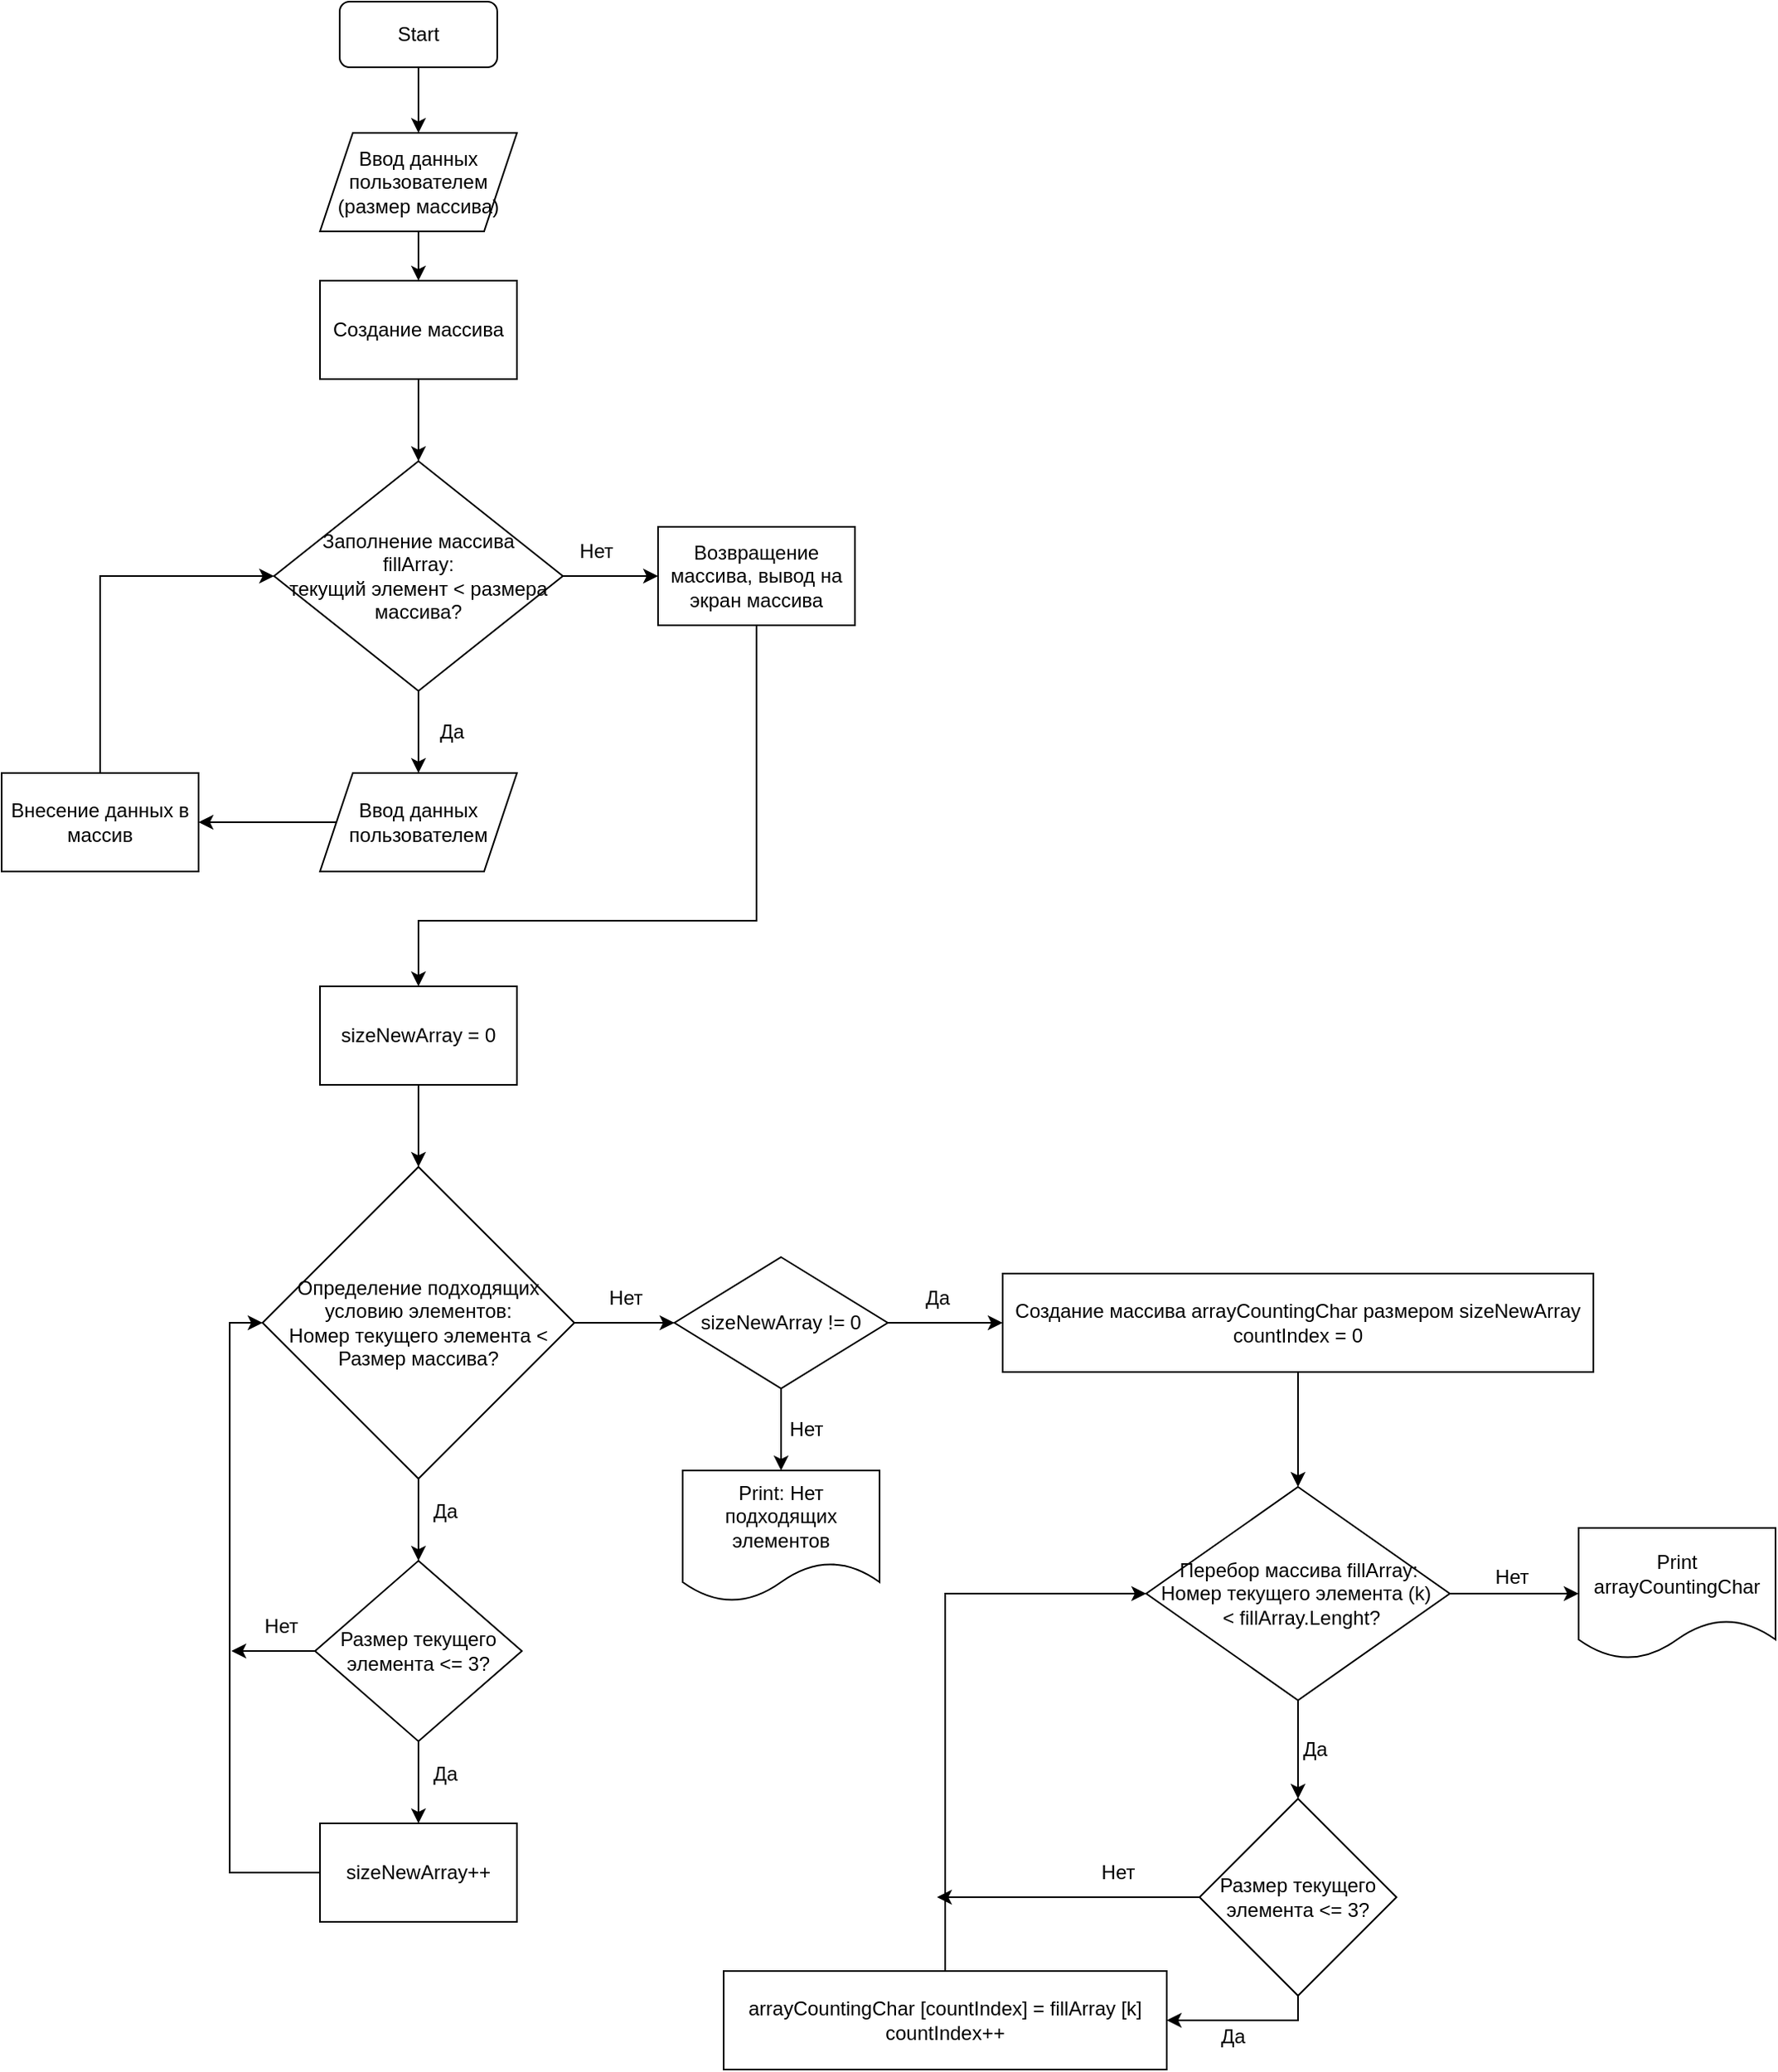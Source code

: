 <mxfile version="20.4.0" type="device"><diagram id="SYd5r8KM1CGLXnY2hFkp" name="Страница 1"><mxGraphModel dx="1374" dy="789" grid="1" gridSize="10" guides="1" tooltips="1" connect="1" arrows="1" fold="1" page="1" pageScale="1" pageWidth="827" pageHeight="1169" math="0" shadow="0"><root><mxCell id="0"/><mxCell id="1" parent="0"/><mxCell id="PkArpUOCBXpBkUpm4SvB-5" style="edgeStyle=orthogonalEdgeStyle;rounded=0;orthogonalLoop=1;jettySize=auto;html=1;entryX=0.5;entryY=0;entryDx=0;entryDy=0;" edge="1" parent="1" source="PkArpUOCBXpBkUpm4SvB-1" target="PkArpUOCBXpBkUpm4SvB-3"><mxGeometry relative="1" as="geometry"/></mxCell><mxCell id="PkArpUOCBXpBkUpm4SvB-1" value="Start" style="rounded=1;whiteSpace=wrap;html=1;" vertex="1" parent="1"><mxGeometry x="366" y="10" width="96" height="40" as="geometry"/></mxCell><mxCell id="PkArpUOCBXpBkUpm4SvB-8" style="edgeStyle=orthogonalEdgeStyle;rounded=0;orthogonalLoop=1;jettySize=auto;html=1;entryX=0.5;entryY=0;entryDx=0;entryDy=0;" edge="1" parent="1" source="PkArpUOCBXpBkUpm4SvB-2" target="PkArpUOCBXpBkUpm4SvB-7"><mxGeometry relative="1" as="geometry"/></mxCell><mxCell id="PkArpUOCBXpBkUpm4SvB-2" value="Создание массива" style="rounded=0;whiteSpace=wrap;html=1;" vertex="1" parent="1"><mxGeometry x="354" y="180" width="120" height="60" as="geometry"/></mxCell><mxCell id="PkArpUOCBXpBkUpm4SvB-6" style="edgeStyle=orthogonalEdgeStyle;rounded=0;orthogonalLoop=1;jettySize=auto;html=1;entryX=0.5;entryY=0;entryDx=0;entryDy=0;" edge="1" parent="1" source="PkArpUOCBXpBkUpm4SvB-3" target="PkArpUOCBXpBkUpm4SvB-2"><mxGeometry relative="1" as="geometry"/></mxCell><mxCell id="PkArpUOCBXpBkUpm4SvB-3" value="Ввод данных пользователем (размер массива)" style="shape=parallelogram;perimeter=parallelogramPerimeter;whiteSpace=wrap;html=1;fixedSize=1;" vertex="1" parent="1"><mxGeometry x="354" y="90" width="120" height="60" as="geometry"/></mxCell><mxCell id="PkArpUOCBXpBkUpm4SvB-12" style="edgeStyle=orthogonalEdgeStyle;rounded=0;orthogonalLoop=1;jettySize=auto;html=1;entryX=0.5;entryY=0;entryDx=0;entryDy=0;" edge="1" parent="1" source="PkArpUOCBXpBkUpm4SvB-7" target="PkArpUOCBXpBkUpm4SvB-9"><mxGeometry relative="1" as="geometry"/></mxCell><mxCell id="PkArpUOCBXpBkUpm4SvB-18" style="edgeStyle=orthogonalEdgeStyle;rounded=0;orthogonalLoop=1;jettySize=auto;html=1;entryX=0;entryY=0.5;entryDx=0;entryDy=0;" edge="1" parent="1" source="PkArpUOCBXpBkUpm4SvB-7" target="PkArpUOCBXpBkUpm4SvB-17"><mxGeometry relative="1" as="geometry"/></mxCell><mxCell id="PkArpUOCBXpBkUpm4SvB-7" value="Заполнение массива &lt;br&gt;fillArray:&lt;br&gt;текущий элемент &amp;lt; размера массива?" style="rhombus;whiteSpace=wrap;html=1;" vertex="1" parent="1"><mxGeometry x="326" y="290" width="176" height="140" as="geometry"/></mxCell><mxCell id="PkArpUOCBXpBkUpm4SvB-15" style="edgeStyle=orthogonalEdgeStyle;rounded=0;orthogonalLoop=1;jettySize=auto;html=1;entryX=1;entryY=0.5;entryDx=0;entryDy=0;" edge="1" parent="1" source="PkArpUOCBXpBkUpm4SvB-9" target="PkArpUOCBXpBkUpm4SvB-14"><mxGeometry relative="1" as="geometry"/></mxCell><mxCell id="PkArpUOCBXpBkUpm4SvB-9" value="Ввод данных пользователем" style="shape=parallelogram;perimeter=parallelogramPerimeter;whiteSpace=wrap;html=1;fixedSize=1;" vertex="1" parent="1"><mxGeometry x="354" y="480" width="120" height="60" as="geometry"/></mxCell><mxCell id="PkArpUOCBXpBkUpm4SvB-13" value="Да" style="text;html=1;align=center;verticalAlign=middle;resizable=0;points=[];autosize=1;strokeColor=none;fillColor=none;" vertex="1" parent="1"><mxGeometry x="414" y="440" width="40" height="30" as="geometry"/></mxCell><mxCell id="PkArpUOCBXpBkUpm4SvB-16" style="edgeStyle=orthogonalEdgeStyle;rounded=0;orthogonalLoop=1;jettySize=auto;html=1;entryX=0;entryY=0.5;entryDx=0;entryDy=0;" edge="1" parent="1" source="PkArpUOCBXpBkUpm4SvB-14" target="PkArpUOCBXpBkUpm4SvB-7"><mxGeometry relative="1" as="geometry"><Array as="points"><mxPoint x="220" y="360"/></Array></mxGeometry></mxCell><mxCell id="PkArpUOCBXpBkUpm4SvB-14" value="Внесение данных в массив" style="rounded=0;whiteSpace=wrap;html=1;" vertex="1" parent="1"><mxGeometry x="160" y="480" width="120" height="60" as="geometry"/></mxCell><mxCell id="PkArpUOCBXpBkUpm4SvB-22" style="edgeStyle=orthogonalEdgeStyle;rounded=0;orthogonalLoop=1;jettySize=auto;html=1;entryX=0.5;entryY=0;entryDx=0;entryDy=0;" edge="1" parent="1" source="PkArpUOCBXpBkUpm4SvB-17" target="PkArpUOCBXpBkUpm4SvB-21"><mxGeometry relative="1" as="geometry"><Array as="points"><mxPoint x="620" y="570"/><mxPoint x="414" y="570"/></Array></mxGeometry></mxCell><mxCell id="PkArpUOCBXpBkUpm4SvB-17" value="Возвращение массива, вывод на экран массива" style="rounded=0;whiteSpace=wrap;html=1;" vertex="1" parent="1"><mxGeometry x="560" y="330" width="120" height="60" as="geometry"/></mxCell><mxCell id="PkArpUOCBXpBkUpm4SvB-19" value="Нет" style="text;html=1;align=center;verticalAlign=middle;resizable=0;points=[];autosize=1;strokeColor=none;fillColor=none;" vertex="1" parent="1"><mxGeometry x="502" y="330" width="40" height="30" as="geometry"/></mxCell><mxCell id="PkArpUOCBXpBkUpm4SvB-25" style="edgeStyle=orthogonalEdgeStyle;rounded=0;orthogonalLoop=1;jettySize=auto;html=1;entryX=0.5;entryY=0;entryDx=0;entryDy=0;" edge="1" parent="1" source="PkArpUOCBXpBkUpm4SvB-20" target="PkArpUOCBXpBkUpm4SvB-24"><mxGeometry relative="1" as="geometry"/></mxCell><mxCell id="PkArpUOCBXpBkUpm4SvB-35" style="edgeStyle=orthogonalEdgeStyle;rounded=0;orthogonalLoop=1;jettySize=auto;html=1;entryX=0;entryY=0.5;entryDx=0;entryDy=0;" edge="1" parent="1" source="PkArpUOCBXpBkUpm4SvB-20" target="PkArpUOCBXpBkUpm4SvB-34"><mxGeometry relative="1" as="geometry"/></mxCell><mxCell id="PkArpUOCBXpBkUpm4SvB-20" value="Определение подходящих условию элементов:&lt;br&gt;Номер текущего элемента &amp;lt; Размер массива?" style="rhombus;whiteSpace=wrap;html=1;" vertex="1" parent="1"><mxGeometry x="319" y="720" width="190" height="190" as="geometry"/></mxCell><mxCell id="PkArpUOCBXpBkUpm4SvB-23" style="edgeStyle=orthogonalEdgeStyle;rounded=0;orthogonalLoop=1;jettySize=auto;html=1;entryX=0.5;entryY=0;entryDx=0;entryDy=0;" edge="1" parent="1" source="PkArpUOCBXpBkUpm4SvB-21" target="PkArpUOCBXpBkUpm4SvB-20"><mxGeometry relative="1" as="geometry"/></mxCell><mxCell id="PkArpUOCBXpBkUpm4SvB-21" value="sizeNewArray = 0" style="rounded=0;whiteSpace=wrap;html=1;" vertex="1" parent="1"><mxGeometry x="354" y="610" width="120" height="60" as="geometry"/></mxCell><mxCell id="PkArpUOCBXpBkUpm4SvB-28" style="edgeStyle=orthogonalEdgeStyle;rounded=0;orthogonalLoop=1;jettySize=auto;html=1;entryX=0.5;entryY=0;entryDx=0;entryDy=0;" edge="1" parent="1" source="PkArpUOCBXpBkUpm4SvB-24" target="PkArpUOCBXpBkUpm4SvB-27"><mxGeometry relative="1" as="geometry"/></mxCell><mxCell id="PkArpUOCBXpBkUpm4SvB-30" style="edgeStyle=orthogonalEdgeStyle;rounded=0;orthogonalLoop=1;jettySize=auto;html=1;" edge="1" parent="1" source="PkArpUOCBXpBkUpm4SvB-24"><mxGeometry relative="1" as="geometry"><mxPoint x="300" y="1015" as="targetPoint"/></mxGeometry></mxCell><mxCell id="PkArpUOCBXpBkUpm4SvB-24" value="Размер текущего элемента &amp;lt;= 3?" style="rhombus;whiteSpace=wrap;html=1;" vertex="1" parent="1"><mxGeometry x="351" y="960" width="126" height="110" as="geometry"/></mxCell><mxCell id="PkArpUOCBXpBkUpm4SvB-26" value="Да" style="text;html=1;align=center;verticalAlign=middle;resizable=0;points=[];autosize=1;strokeColor=none;fillColor=none;" vertex="1" parent="1"><mxGeometry x="410" y="915" width="40" height="30" as="geometry"/></mxCell><mxCell id="PkArpUOCBXpBkUpm4SvB-29" style="edgeStyle=orthogonalEdgeStyle;rounded=0;orthogonalLoop=1;jettySize=auto;html=1;entryX=0;entryY=0.5;entryDx=0;entryDy=0;" edge="1" parent="1" source="PkArpUOCBXpBkUpm4SvB-27" target="PkArpUOCBXpBkUpm4SvB-20"><mxGeometry relative="1" as="geometry"><Array as="points"><mxPoint x="299" y="1150"/><mxPoint x="299" y="815"/></Array></mxGeometry></mxCell><mxCell id="PkArpUOCBXpBkUpm4SvB-27" value="sizeNewArray++" style="rounded=0;whiteSpace=wrap;html=1;" vertex="1" parent="1"><mxGeometry x="354" y="1120" width="120" height="60" as="geometry"/></mxCell><mxCell id="PkArpUOCBXpBkUpm4SvB-31" value="Да" style="text;html=1;align=center;verticalAlign=middle;resizable=0;points=[];autosize=1;strokeColor=none;fillColor=none;" vertex="1" parent="1"><mxGeometry x="410" y="1075" width="40" height="30" as="geometry"/></mxCell><mxCell id="PkArpUOCBXpBkUpm4SvB-32" value="Нет" style="text;html=1;align=center;verticalAlign=middle;resizable=0;points=[];autosize=1;strokeColor=none;fillColor=none;" vertex="1" parent="1"><mxGeometry x="310" y="985" width="40" height="30" as="geometry"/></mxCell><mxCell id="PkArpUOCBXpBkUpm4SvB-39" style="edgeStyle=orthogonalEdgeStyle;rounded=0;orthogonalLoop=1;jettySize=auto;html=1;entryX=0.5;entryY=0;entryDx=0;entryDy=0;" edge="1" parent="1" source="PkArpUOCBXpBkUpm4SvB-34" target="PkArpUOCBXpBkUpm4SvB-38"><mxGeometry relative="1" as="geometry"/></mxCell><mxCell id="PkArpUOCBXpBkUpm4SvB-43" style="edgeStyle=orthogonalEdgeStyle;rounded=0;orthogonalLoop=1;jettySize=auto;html=1;entryX=0;entryY=0.5;entryDx=0;entryDy=0;" edge="1" parent="1" source="PkArpUOCBXpBkUpm4SvB-34" target="PkArpUOCBXpBkUpm4SvB-42"><mxGeometry relative="1" as="geometry"/></mxCell><mxCell id="PkArpUOCBXpBkUpm4SvB-34" value="sizeNewArray != 0" style="rhombus;whiteSpace=wrap;html=1;" vertex="1" parent="1"><mxGeometry x="570" y="775" width="130" height="80" as="geometry"/></mxCell><mxCell id="PkArpUOCBXpBkUpm4SvB-36" value="Нет" style="text;html=1;align=center;verticalAlign=middle;resizable=0;points=[];autosize=1;strokeColor=none;fillColor=none;" vertex="1" parent="1"><mxGeometry x="520" y="785" width="40" height="30" as="geometry"/></mxCell><mxCell id="PkArpUOCBXpBkUpm4SvB-38" value="Print: Нет подходящих элементов" style="shape=document;whiteSpace=wrap;html=1;boundedLbl=1;" vertex="1" parent="1"><mxGeometry x="575" y="905" width="120" height="80" as="geometry"/></mxCell><mxCell id="PkArpUOCBXpBkUpm4SvB-40" value="Нет" style="text;html=1;align=center;verticalAlign=middle;resizable=0;points=[];autosize=1;strokeColor=none;fillColor=none;" vertex="1" parent="1"><mxGeometry x="630" y="865" width="40" height="30" as="geometry"/></mxCell><mxCell id="PkArpUOCBXpBkUpm4SvB-47" style="edgeStyle=orthogonalEdgeStyle;rounded=0;orthogonalLoop=1;jettySize=auto;html=1;entryX=0.5;entryY=0;entryDx=0;entryDy=0;" edge="1" parent="1" source="PkArpUOCBXpBkUpm4SvB-41" target="PkArpUOCBXpBkUpm4SvB-46"><mxGeometry relative="1" as="geometry"/></mxCell><mxCell id="PkArpUOCBXpBkUpm4SvB-56" style="edgeStyle=orthogonalEdgeStyle;rounded=0;orthogonalLoop=1;jettySize=auto;html=1;entryX=0;entryY=0.5;entryDx=0;entryDy=0;" edge="1" parent="1" source="PkArpUOCBXpBkUpm4SvB-41" target="PkArpUOCBXpBkUpm4SvB-55"><mxGeometry relative="1" as="geometry"/></mxCell><mxCell id="PkArpUOCBXpBkUpm4SvB-41" value="Перебор массива fillArray:&lt;br&gt;Номер текущего элемента (k)&amp;nbsp;&lt;br&gt;&amp;nbsp;&amp;lt; fillArray.Lenght?" style="rhombus;whiteSpace=wrap;html=1;" vertex="1" parent="1"><mxGeometry x="857.5" y="915" width="185" height="130" as="geometry"/></mxCell><mxCell id="PkArpUOCBXpBkUpm4SvB-45" style="edgeStyle=orthogonalEdgeStyle;rounded=0;orthogonalLoop=1;jettySize=auto;html=1;entryX=0.5;entryY=0;entryDx=0;entryDy=0;" edge="1" parent="1" source="PkArpUOCBXpBkUpm4SvB-42" target="PkArpUOCBXpBkUpm4SvB-41"><mxGeometry relative="1" as="geometry"/></mxCell><mxCell id="PkArpUOCBXpBkUpm4SvB-42" value="Создание массива arrayCountingChar размером sizeNewArray&lt;br&gt;countIndex = 0" style="rounded=0;whiteSpace=wrap;html=1;" vertex="1" parent="1"><mxGeometry x="770" y="785" width="360" height="60" as="geometry"/></mxCell><mxCell id="PkArpUOCBXpBkUpm4SvB-44" value="Да" style="text;html=1;align=center;verticalAlign=middle;resizable=0;points=[];autosize=1;strokeColor=none;fillColor=none;" vertex="1" parent="1"><mxGeometry x="710" y="785" width="40" height="30" as="geometry"/></mxCell><mxCell id="PkArpUOCBXpBkUpm4SvB-50" style="edgeStyle=orthogonalEdgeStyle;rounded=0;orthogonalLoop=1;jettySize=auto;html=1;entryX=1;entryY=0.5;entryDx=0;entryDy=0;" edge="1" parent="1" source="PkArpUOCBXpBkUpm4SvB-46" target="PkArpUOCBXpBkUpm4SvB-49"><mxGeometry relative="1" as="geometry"><Array as="points"><mxPoint x="950" y="1240"/></Array></mxGeometry></mxCell><mxCell id="PkArpUOCBXpBkUpm4SvB-53" style="edgeStyle=orthogonalEdgeStyle;rounded=0;orthogonalLoop=1;jettySize=auto;html=1;" edge="1" parent="1" source="PkArpUOCBXpBkUpm4SvB-46"><mxGeometry relative="1" as="geometry"><mxPoint x="730" y="1165" as="targetPoint"/></mxGeometry></mxCell><mxCell id="PkArpUOCBXpBkUpm4SvB-46" value="Размер текущего элемента &amp;lt;= 3?" style="rhombus;whiteSpace=wrap;html=1;" vertex="1" parent="1"><mxGeometry x="890" y="1105" width="120" height="120" as="geometry"/></mxCell><mxCell id="PkArpUOCBXpBkUpm4SvB-48" value="Да" style="text;html=1;align=center;verticalAlign=middle;resizable=0;points=[];autosize=1;strokeColor=none;fillColor=none;" vertex="1" parent="1"><mxGeometry x="940" y="1060" width="40" height="30" as="geometry"/></mxCell><mxCell id="PkArpUOCBXpBkUpm4SvB-52" style="edgeStyle=orthogonalEdgeStyle;rounded=0;orthogonalLoop=1;jettySize=auto;html=1;entryX=0;entryY=0.5;entryDx=0;entryDy=0;" edge="1" parent="1" source="PkArpUOCBXpBkUpm4SvB-49" target="PkArpUOCBXpBkUpm4SvB-41"><mxGeometry relative="1" as="geometry"/></mxCell><mxCell id="PkArpUOCBXpBkUpm4SvB-49" value="arrayCountingChar [countIndex] = fillArray [k]&lt;br&gt;countIndex++" style="rounded=0;whiteSpace=wrap;html=1;" vertex="1" parent="1"><mxGeometry x="600" y="1210" width="270" height="60" as="geometry"/></mxCell><mxCell id="PkArpUOCBXpBkUpm4SvB-51" value="Да" style="text;html=1;align=center;verticalAlign=middle;resizable=0;points=[];autosize=1;strokeColor=none;fillColor=none;" vertex="1" parent="1"><mxGeometry x="890" y="1235" width="40" height="30" as="geometry"/></mxCell><mxCell id="PkArpUOCBXpBkUpm4SvB-54" value="Нет" style="text;html=1;align=center;verticalAlign=middle;resizable=0;points=[];autosize=1;strokeColor=none;fillColor=none;" vertex="1" parent="1"><mxGeometry x="820" y="1135" width="40" height="30" as="geometry"/></mxCell><mxCell id="PkArpUOCBXpBkUpm4SvB-55" value="Print arrayCountingChar" style="shape=document;whiteSpace=wrap;html=1;boundedLbl=1;" vertex="1" parent="1"><mxGeometry x="1121" y="940" width="120" height="80" as="geometry"/></mxCell><mxCell id="PkArpUOCBXpBkUpm4SvB-57" value="Нет" style="text;html=1;align=center;verticalAlign=middle;resizable=0;points=[];autosize=1;strokeColor=none;fillColor=none;" vertex="1" parent="1"><mxGeometry x="1060" y="955" width="40" height="30" as="geometry"/></mxCell></root></mxGraphModel></diagram></mxfile>